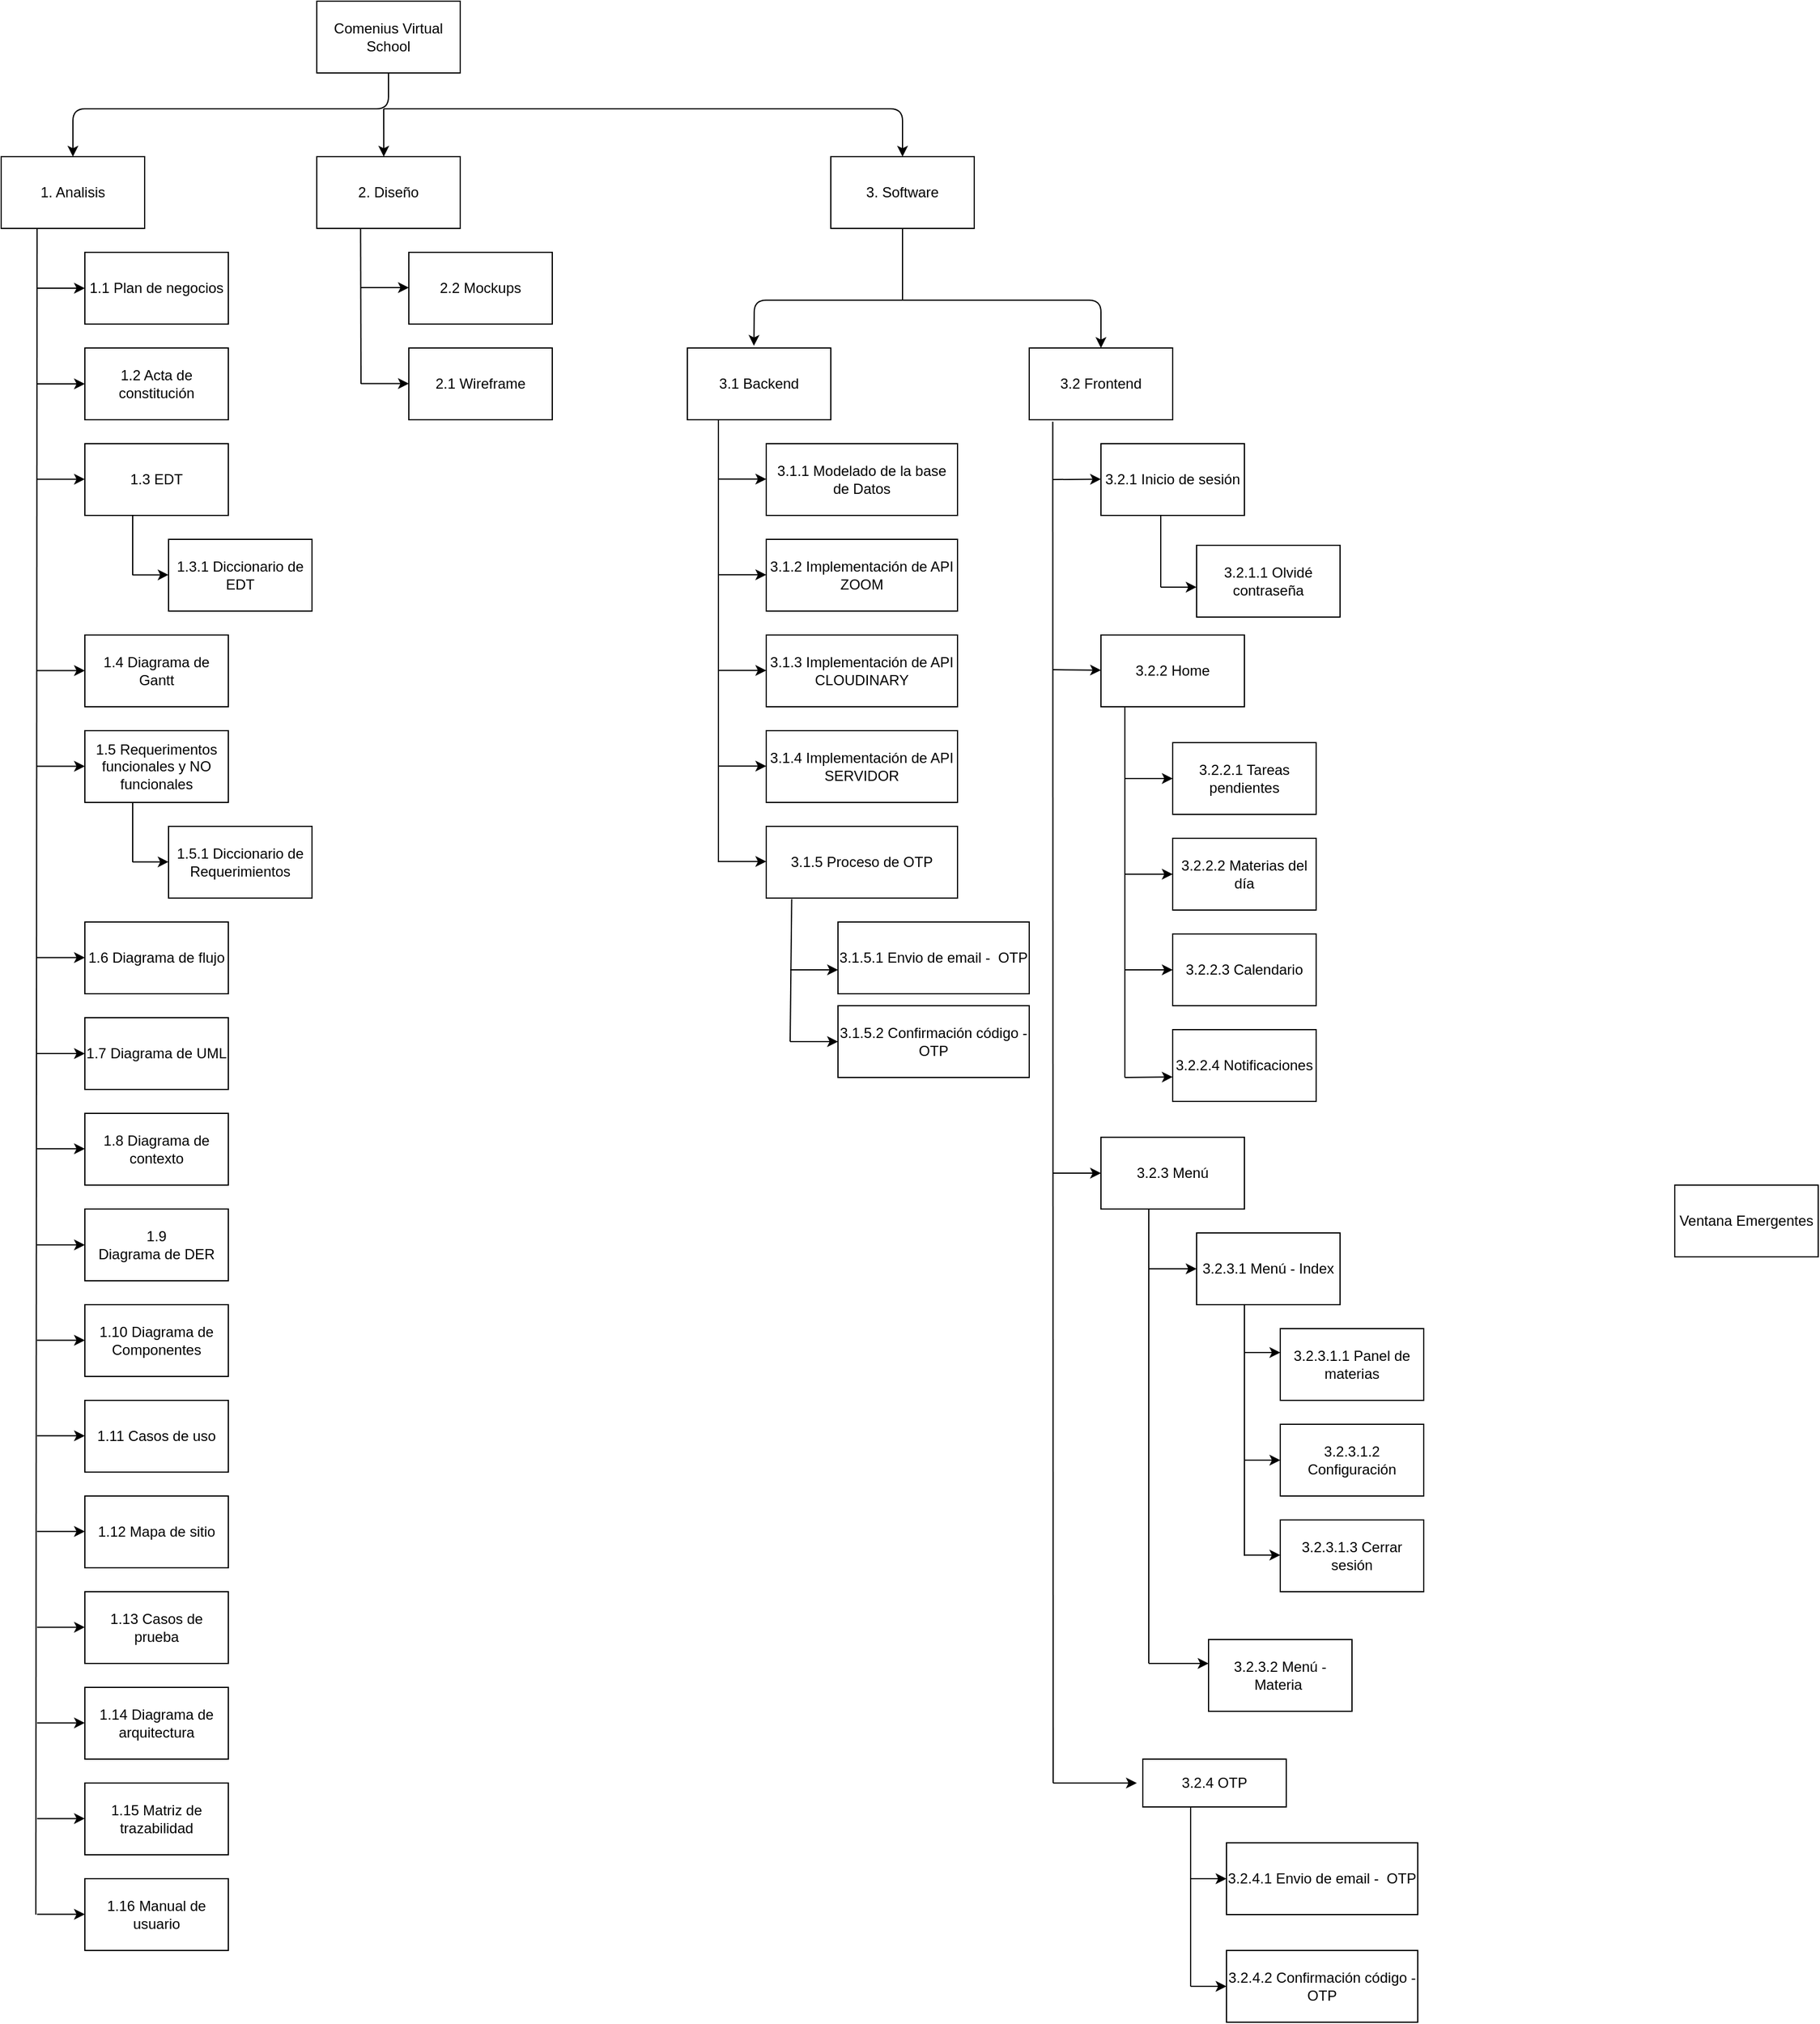 <mxfile>
    <diagram id="Lp3w5o72JyUQoClc5dEg" name="EDT">
        <mxGraphModel dx="2043" dy="860" grid="1" gridSize="10" guides="1" tooltips="1" connect="1" arrows="1" fold="1" page="1" pageScale="1" pageWidth="827" pageHeight="1169" math="0" shadow="0">
            <root>
                <mxCell id="0"/>
                <mxCell id="1" parent="0"/>
                <mxCell id="17" value="" style="edgeStyle=none;html=1;startArrow=none;startFill=0;endArrow=classic;endFill=1;exitX=0.5;exitY=1;exitDx=0;exitDy=0;" parent="1" source="2" edge="1">
                    <mxGeometry relative="1" as="geometry">
                        <mxPoint x="420" y="140" as="sourcePoint"/>
                        <mxPoint x="150" y="200" as="targetPoint"/>
                        <Array as="points">
                            <mxPoint x="414" y="160"/>
                            <mxPoint x="150" y="160"/>
                        </Array>
                    </mxGeometry>
                </mxCell>
                <mxCell id="2" value="Comenius Virtual School" style="rounded=0;whiteSpace=wrap;html=1;" parent="1" vertex="1">
                    <mxGeometry x="354" y="70" width="120" height="60" as="geometry"/>
                </mxCell>
                <mxCell id="10" style="edgeStyle=none;html=1;endArrow=none;endFill=0;" parent="1" source="3" edge="1">
                    <mxGeometry relative="1" as="geometry">
                        <mxPoint x="844" y="320" as="targetPoint"/>
                    </mxGeometry>
                </mxCell>
                <mxCell id="3" value="3. Software" style="rounded=0;whiteSpace=wrap;html=1;" parent="1" vertex="1">
                    <mxGeometry x="784" y="200" width="120" height="60" as="geometry"/>
                </mxCell>
                <mxCell id="8" value="3.1 Backend" style="rounded=0;whiteSpace=wrap;html=1;" parent="1" vertex="1">
                    <mxGeometry x="664" y="360" width="120" height="60" as="geometry"/>
                </mxCell>
                <mxCell id="9" value="3.2 Frontend" style="rounded=0;whiteSpace=wrap;html=1;" parent="1" vertex="1">
                    <mxGeometry x="950" y="360" width="120" height="60" as="geometry"/>
                </mxCell>
                <mxCell id="11" value="" style="endArrow=classic;html=1;endFill=1;startArrow=classic;startFill=1;exitX=0.464;exitY=-0.031;exitDx=0;exitDy=0;exitPerimeter=0;entryX=0.5;entryY=0;entryDx=0;entryDy=0;" parent="1" source="8" target="9" edge="1">
                    <mxGeometry width="50" height="50" relative="1" as="geometry">
                        <mxPoint x="750" y="360.0" as="sourcePoint"/>
                        <mxPoint x="1000" y="350" as="targetPoint"/>
                        <Array as="points">
                            <mxPoint x="720" y="320"/>
                            <mxPoint x="825" y="320"/>
                            <mxPoint x="1010" y="320"/>
                        </Array>
                    </mxGeometry>
                </mxCell>
                <mxCell id="20" value="" style="endArrow=classic;html=1;entryX=0.5;entryY=0;entryDx=0;entryDy=0;" parent="1" target="3" edge="1">
                    <mxGeometry width="50" height="50" relative="1" as="geometry">
                        <mxPoint x="410" y="160" as="sourcePoint"/>
                        <mxPoint x="750" y="200" as="targetPoint"/>
                        <Array as="points">
                            <mxPoint x="844" y="160"/>
                        </Array>
                    </mxGeometry>
                </mxCell>
                <mxCell id="22" value="1. Analisis" style="rounded=0;whiteSpace=wrap;html=1;" parent="1" vertex="1">
                    <mxGeometry x="90" y="200" width="120" height="60" as="geometry"/>
                </mxCell>
                <mxCell id="23" value="" style="endArrow=classic;html=1;entryX=0.467;entryY=0;entryDx=0;entryDy=0;entryPerimeter=0;" parent="1" target="24" edge="1">
                    <mxGeometry width="50" height="50" relative="1" as="geometry">
                        <mxPoint x="410" y="160" as="sourcePoint"/>
                        <mxPoint x="410" y="190" as="targetPoint"/>
                    </mxGeometry>
                </mxCell>
                <mxCell id="24" value="2. Diseño" style="rounded=0;whiteSpace=wrap;html=1;" parent="1" vertex="1">
                    <mxGeometry x="354" y="200" width="120" height="60" as="geometry"/>
                </mxCell>
                <mxCell id="25" value="1.1 Plan de negocios" style="rounded=0;whiteSpace=wrap;html=1;" parent="1" vertex="1">
                    <mxGeometry x="160" y="280" width="120" height="60" as="geometry"/>
                </mxCell>
                <mxCell id="27" value="1.2 Acta de constitución" style="rounded=0;whiteSpace=wrap;html=1;" parent="1" vertex="1">
                    <mxGeometry x="160" y="360" width="120" height="60" as="geometry"/>
                </mxCell>
                <mxCell id="28" value="1.3 EDT" style="rounded=0;whiteSpace=wrap;html=1;" parent="1" vertex="1">
                    <mxGeometry x="160" y="440" width="120" height="60" as="geometry"/>
                </mxCell>
                <mxCell id="29" value="1.3.1 Diccionario de EDT" style="rounded=0;whiteSpace=wrap;html=1;" parent="1" vertex="1">
                    <mxGeometry x="230" y="520" width="120" height="60" as="geometry"/>
                </mxCell>
                <mxCell id="30" value="1.4 Diagrama de Gantt" style="rounded=0;whiteSpace=wrap;html=1;" parent="1" vertex="1">
                    <mxGeometry x="160" y="600" width="120" height="60" as="geometry"/>
                </mxCell>
                <mxCell id="31" value="1.5 Requerimentos funcionales y NO funcionales" style="rounded=0;whiteSpace=wrap;html=1;" parent="1" vertex="1">
                    <mxGeometry x="160" y="680" width="120" height="60" as="geometry"/>
                </mxCell>
                <mxCell id="32" value="" style="endArrow=classic;html=1;entryX=0;entryY=0.5;entryDx=0;entryDy=0;" parent="1" target="25" edge="1">
                    <mxGeometry width="50" height="50" relative="1" as="geometry">
                        <mxPoint x="120" y="310" as="sourcePoint"/>
                        <mxPoint x="170" y="260" as="targetPoint"/>
                    </mxGeometry>
                </mxCell>
                <mxCell id="34" value="1.5.1 Diccionario de Requerimientos" style="rounded=0;whiteSpace=wrap;html=1;" parent="1" vertex="1">
                    <mxGeometry x="230" y="760" width="120" height="60" as="geometry"/>
                </mxCell>
                <mxCell id="35" value="" style="endArrow=none;html=1;" parent="1" edge="1">
                    <mxGeometry width="50" height="50" relative="1" as="geometry">
                        <mxPoint x="119" y="1670" as="sourcePoint"/>
                        <mxPoint x="120" y="260" as="targetPoint"/>
                    </mxGeometry>
                </mxCell>
                <mxCell id="36" value="2.1 Wireframe" style="rounded=0;whiteSpace=wrap;html=1;" parent="1" vertex="1">
                    <mxGeometry x="431" y="360" width="120" height="60" as="geometry"/>
                </mxCell>
                <mxCell id="37" value="" style="endArrow=classic;html=1;entryX=0;entryY=0.5;entryDx=0;entryDy=0;" parent="1" edge="1">
                    <mxGeometry width="50" height="50" relative="1" as="geometry">
                        <mxPoint x="120" y="390" as="sourcePoint"/>
                        <mxPoint x="160" y="390" as="targetPoint"/>
                    </mxGeometry>
                </mxCell>
                <mxCell id="38" value="" style="endArrow=classic;html=1;entryX=0;entryY=0.5;entryDx=0;entryDy=0;" parent="1" edge="1">
                    <mxGeometry width="50" height="50" relative="1" as="geometry">
                        <mxPoint x="120" y="469.74" as="sourcePoint"/>
                        <mxPoint x="160" y="469.74" as="targetPoint"/>
                    </mxGeometry>
                </mxCell>
                <mxCell id="39" value="" style="endArrow=none;html=1;" parent="1" edge="1">
                    <mxGeometry width="50" height="50" relative="1" as="geometry">
                        <mxPoint x="200" y="550" as="sourcePoint"/>
                        <mxPoint x="200" y="500" as="targetPoint"/>
                    </mxGeometry>
                </mxCell>
                <mxCell id="40" value="1.6 Diagrama de flujo" style="rounded=0;whiteSpace=wrap;html=1;" parent="1" vertex="1">
                    <mxGeometry x="160" y="840" width="120" height="60" as="geometry"/>
                </mxCell>
                <mxCell id="41" value="" style="endArrow=classic;html=1;" parent="1" edge="1">
                    <mxGeometry width="50" height="50" relative="1" as="geometry">
                        <mxPoint x="200" y="549.71" as="sourcePoint"/>
                        <mxPoint x="230" y="549.71" as="targetPoint"/>
                    </mxGeometry>
                </mxCell>
                <mxCell id="42" value="1.7 Diagrama de UML" style="rounded=0;whiteSpace=wrap;html=1;" parent="1" vertex="1">
                    <mxGeometry x="160" y="920" width="120" height="60" as="geometry"/>
                </mxCell>
                <mxCell id="43" value="1.8 Diagrama de contexto" style="rounded=0;whiteSpace=wrap;html=1;" parent="1" vertex="1">
                    <mxGeometry x="160" y="1000" width="120" height="60" as="geometry"/>
                </mxCell>
                <mxCell id="44" value="" style="endArrow=classic;html=1;entryX=0;entryY=0.5;entryDx=0;entryDy=0;" parent="1" edge="1">
                    <mxGeometry width="50" height="50" relative="1" as="geometry">
                        <mxPoint x="120" y="629.79" as="sourcePoint"/>
                        <mxPoint x="160" y="629.79" as="targetPoint"/>
                    </mxGeometry>
                </mxCell>
                <mxCell id="45" value="" style="endArrow=classic;html=1;entryX=0;entryY=0.5;entryDx=0;entryDy=0;" parent="1" edge="1">
                    <mxGeometry width="50" height="50" relative="1" as="geometry">
                        <mxPoint x="120" y="709.79" as="sourcePoint"/>
                        <mxPoint x="160" y="709.79" as="targetPoint"/>
                    </mxGeometry>
                </mxCell>
                <mxCell id="47" value="1.10 Diagrama de Componentes" style="rounded=0;whiteSpace=wrap;html=1;" parent="1" vertex="1">
                    <mxGeometry x="160" y="1160" width="120" height="60" as="geometry"/>
                </mxCell>
                <mxCell id="48" value="" style="endArrow=none;html=1;" parent="1" edge="1">
                    <mxGeometry width="50" height="50" relative="1" as="geometry">
                        <mxPoint x="200" y="790" as="sourcePoint"/>
                        <mxPoint x="200" y="740" as="targetPoint"/>
                    </mxGeometry>
                </mxCell>
                <mxCell id="49" value="" style="endArrow=classic;html=1;" parent="1" edge="1">
                    <mxGeometry width="50" height="50" relative="1" as="geometry">
                        <mxPoint x="200" y="789.71" as="sourcePoint"/>
                        <mxPoint x="230" y="789.71" as="targetPoint"/>
                    </mxGeometry>
                </mxCell>
                <mxCell id="50" value="1.11 Casos de uso" style="rounded=0;whiteSpace=wrap;html=1;" parent="1" vertex="1">
                    <mxGeometry x="160" y="1240" width="120" height="60" as="geometry"/>
                </mxCell>
                <mxCell id="52" value="2.2 Mockups" style="rounded=0;whiteSpace=wrap;html=1;" parent="1" vertex="1">
                    <mxGeometry x="431" y="280" width="120" height="60" as="geometry"/>
                </mxCell>
                <mxCell id="53" value="1.12 Mapa de sitio" style="rounded=0;whiteSpace=wrap;html=1;" parent="1" vertex="1">
                    <mxGeometry x="160" y="1320" width="120" height="60" as="geometry"/>
                </mxCell>
                <mxCell id="55" value="1.13 Casos de prueba" style="rounded=0;whiteSpace=wrap;html=1;" parent="1" vertex="1">
                    <mxGeometry x="160" y="1400" width="120" height="60" as="geometry"/>
                </mxCell>
                <mxCell id="56" value="" style="endArrow=classic;html=1;entryX=0;entryY=0.5;entryDx=0;entryDy=0;" parent="1" edge="1">
                    <mxGeometry width="50" height="50" relative="1" as="geometry">
                        <mxPoint x="120" y="869.8" as="sourcePoint"/>
                        <mxPoint x="160" y="869.8" as="targetPoint"/>
                    </mxGeometry>
                </mxCell>
                <mxCell id="57" value="1.14 Diagrama de arquitectura" style="rounded=0;whiteSpace=wrap;html=1;" parent="1" vertex="1">
                    <mxGeometry x="160" y="1480" width="120" height="60" as="geometry"/>
                </mxCell>
                <mxCell id="59" value="1.15 Matriz de trazabilidad" style="rounded=0;whiteSpace=wrap;html=1;" parent="1" vertex="1">
                    <mxGeometry x="160" y="1560" width="120" height="60" as="geometry"/>
                </mxCell>
                <mxCell id="60" value="" style="endArrow=classic;html=1;entryX=0;entryY=0.5;entryDx=0;entryDy=0;" parent="1" edge="1">
                    <mxGeometry width="50" height="50" relative="1" as="geometry">
                        <mxPoint x="120.0" y="950" as="sourcePoint"/>
                        <mxPoint x="160" y="950" as="targetPoint"/>
                    </mxGeometry>
                </mxCell>
                <mxCell id="61" value="" style="endArrow=classic;html=1;entryX=0;entryY=0.5;entryDx=0;entryDy=0;" parent="1" edge="1">
                    <mxGeometry width="50" height="50" relative="1" as="geometry">
                        <mxPoint x="120.0" y="1029.63" as="sourcePoint"/>
                        <mxPoint x="160" y="1029.63" as="targetPoint"/>
                    </mxGeometry>
                </mxCell>
                <mxCell id="62" value="" style="endArrow=classic;html=1;entryX=0;entryY=0.5;entryDx=0;entryDy=0;" parent="1" edge="1">
                    <mxGeometry width="50" height="50" relative="1" as="geometry">
                        <mxPoint x="120.0" y="1110" as="sourcePoint"/>
                        <mxPoint x="160" y="1110" as="targetPoint"/>
                    </mxGeometry>
                </mxCell>
                <mxCell id="63" value="" style="endArrow=classic;html=1;entryX=0;entryY=0.5;entryDx=0;entryDy=0;" parent="1" edge="1">
                    <mxGeometry width="50" height="50" relative="1" as="geometry">
                        <mxPoint x="120.0" y="1189.75" as="sourcePoint"/>
                        <mxPoint x="160" y="1189.75" as="targetPoint"/>
                    </mxGeometry>
                </mxCell>
                <mxCell id="64" value="" style="endArrow=classic;html=1;entryX=0;entryY=0.5;entryDx=0;entryDy=0;" parent="1" edge="1">
                    <mxGeometry width="50" height="50" relative="1" as="geometry">
                        <mxPoint x="120.0" y="1269.66" as="sourcePoint"/>
                        <mxPoint x="160.0" y="1269.66" as="targetPoint"/>
                    </mxGeometry>
                </mxCell>
                <mxCell id="65" value="" style="endArrow=classic;html=1;entryX=0;entryY=0.5;entryDx=0;entryDy=0;" parent="1" edge="1">
                    <mxGeometry width="50" height="50" relative="1" as="geometry">
                        <mxPoint x="120.0" y="1349.66" as="sourcePoint"/>
                        <mxPoint x="160.0" y="1349.66" as="targetPoint"/>
                    </mxGeometry>
                </mxCell>
                <mxCell id="fGtYzaSFBDqaNsqAbOAZ-65" value="1.9 &lt;br&gt;Diagrama de DER" style="rounded=0;whiteSpace=wrap;html=1;" parent="1" vertex="1">
                    <mxGeometry x="160" y="1080" width="120" height="60" as="geometry"/>
                </mxCell>
                <mxCell id="fGtYzaSFBDqaNsqAbOAZ-66" value="1.16 Manual de usuario" style="rounded=0;whiteSpace=wrap;html=1;" parent="1" vertex="1">
                    <mxGeometry x="160" y="1640" width="120" height="60" as="geometry"/>
                </mxCell>
                <mxCell id="68" value="" style="endArrow=classic;html=1;entryX=0;entryY=0.5;entryDx=0;entryDy=0;" parent="1" edge="1">
                    <mxGeometry width="50" height="50" relative="1" as="geometry">
                        <mxPoint x="120.0" y="1429.71" as="sourcePoint"/>
                        <mxPoint x="160.0" y="1429.71" as="targetPoint"/>
                    </mxGeometry>
                </mxCell>
                <mxCell id="69" value="" style="endArrow=classic;html=1;entryX=0;entryY=0.5;entryDx=0;entryDy=0;" parent="1" edge="1">
                    <mxGeometry width="50" height="50" relative="1" as="geometry">
                        <mxPoint x="120.0" y="1509.71" as="sourcePoint"/>
                        <mxPoint x="160.0" y="1509.71" as="targetPoint"/>
                    </mxGeometry>
                </mxCell>
                <mxCell id="70" value="" style="endArrow=classic;html=1;entryX=0;entryY=0.5;entryDx=0;entryDy=0;" parent="1" edge="1">
                    <mxGeometry width="50" height="50" relative="1" as="geometry">
                        <mxPoint x="120.0" y="1589.71" as="sourcePoint"/>
                        <mxPoint x="160.0" y="1589.71" as="targetPoint"/>
                    </mxGeometry>
                </mxCell>
                <mxCell id="71" value="" style="endArrow=classic;html=1;entryX=0;entryY=0.5;entryDx=0;entryDy=0;" parent="1" edge="1">
                    <mxGeometry width="50" height="50" relative="1" as="geometry">
                        <mxPoint x="120.0" y="1669.76" as="sourcePoint"/>
                        <mxPoint x="160.0" y="1669.76" as="targetPoint"/>
                    </mxGeometry>
                </mxCell>
                <mxCell id="75" value="" style="endArrow=classic;html=1;entryX=0;entryY=0.5;entryDx=0;entryDy=0;" parent="1" edge="1">
                    <mxGeometry width="50" height="50" relative="1" as="geometry">
                        <mxPoint x="391" y="309.5" as="sourcePoint"/>
                        <mxPoint x="431" y="309.5" as="targetPoint"/>
                    </mxGeometry>
                </mxCell>
                <mxCell id="76" value="" style="endArrow=classic;html=1;entryX=0;entryY=0.5;entryDx=0;entryDy=0;" parent="1" edge="1">
                    <mxGeometry width="50" height="50" relative="1" as="geometry">
                        <mxPoint x="391" y="389.76" as="sourcePoint"/>
                        <mxPoint x="431" y="389.76" as="targetPoint"/>
                    </mxGeometry>
                </mxCell>
                <mxCell id="78" value="" style="endArrow=none;html=1;entryX=0.297;entryY=1;entryDx=0;entryDy=0;entryPerimeter=0;" parent="1" edge="1">
                    <mxGeometry width="50" height="50" relative="1" as="geometry">
                        <mxPoint x="391" y="390" as="sourcePoint"/>
                        <mxPoint x="390.64" y="260.0" as="targetPoint"/>
                    </mxGeometry>
                </mxCell>
                <mxCell id="fGtYzaSFBDqaNsqAbOAZ-78" value="3.1.1 Modelado de la base de Datos" style="rounded=0;whiteSpace=wrap;html=1;" parent="1" vertex="1">
                    <mxGeometry x="730" y="440" width="160" height="60" as="geometry"/>
                </mxCell>
                <mxCell id="fGtYzaSFBDqaNsqAbOAZ-79" value="3.1.2 Implementación de API ZOOM" style="rounded=0;whiteSpace=wrap;html=1;" parent="1" vertex="1">
                    <mxGeometry x="730" y="520" width="160" height="60" as="geometry"/>
                </mxCell>
                <mxCell id="fGtYzaSFBDqaNsqAbOAZ-80" value="3.1.3 Implementación de API CLOUDINARY" style="rounded=0;whiteSpace=wrap;html=1;" parent="1" vertex="1">
                    <mxGeometry x="730" y="600" width="160" height="60" as="geometry"/>
                </mxCell>
                <mxCell id="fGtYzaSFBDqaNsqAbOAZ-82" value="3.1.4 Implementación de API SERVIDOR" style="rounded=0;whiteSpace=wrap;html=1;" parent="1" vertex="1">
                    <mxGeometry x="730" y="680" width="160" height="60" as="geometry"/>
                </mxCell>
                <mxCell id="80" value="" style="endArrow=none;html=1;" parent="1" edge="1">
                    <mxGeometry width="50" height="50" relative="1" as="geometry">
                        <mxPoint x="690" y="790" as="sourcePoint"/>
                        <mxPoint x="690" y="420" as="targetPoint"/>
                    </mxGeometry>
                </mxCell>
                <mxCell id="81" value="" style="endArrow=classic;html=1;entryX=0;entryY=0.5;entryDx=0;entryDy=0;" parent="1" edge="1">
                    <mxGeometry width="50" height="50" relative="1" as="geometry">
                        <mxPoint x="690" y="469.64" as="sourcePoint"/>
                        <mxPoint x="730" y="469.64" as="targetPoint"/>
                    </mxGeometry>
                </mxCell>
                <mxCell id="82" value="" style="endArrow=classic;html=1;entryX=0;entryY=0.5;entryDx=0;entryDy=0;" parent="1" edge="1">
                    <mxGeometry width="50" height="50" relative="1" as="geometry">
                        <mxPoint x="690.0" y="549.64" as="sourcePoint"/>
                        <mxPoint x="730.0" y="549.64" as="targetPoint"/>
                    </mxGeometry>
                </mxCell>
                <mxCell id="83" value="" style="endArrow=classic;html=1;entryX=0;entryY=0.5;entryDx=0;entryDy=0;" parent="1" edge="1">
                    <mxGeometry width="50" height="50" relative="1" as="geometry">
                        <mxPoint x="690.0" y="629.64" as="sourcePoint"/>
                        <mxPoint x="730.0" y="629.64" as="targetPoint"/>
                    </mxGeometry>
                </mxCell>
                <mxCell id="84" value="" style="endArrow=classic;html=1;entryX=0;entryY=0.5;entryDx=0;entryDy=0;" parent="1" edge="1">
                    <mxGeometry width="50" height="50" relative="1" as="geometry">
                        <mxPoint x="690.0" y="709.64" as="sourcePoint"/>
                        <mxPoint x="730.0" y="709.64" as="targetPoint"/>
                    </mxGeometry>
                </mxCell>
                <mxCell id="fGtYzaSFBDqaNsqAbOAZ-84" value="3.2.1 Inicio de sesión" style="rounded=0;whiteSpace=wrap;html=1;" parent="1" vertex="1">
                    <mxGeometry x="1010" y="440" width="120" height="60" as="geometry"/>
                </mxCell>
                <mxCell id="fGtYzaSFBDqaNsqAbOAZ-85" value="3.2.2 Home" style="rounded=0;whiteSpace=wrap;html=1;" parent="1" vertex="1">
                    <mxGeometry x="1010" y="600" width="120" height="60" as="geometry"/>
                </mxCell>
                <mxCell id="fGtYzaSFBDqaNsqAbOAZ-86" value="3.2.2.2 Materias del día" style="rounded=0;whiteSpace=wrap;html=1;" parent="1" vertex="1">
                    <mxGeometry x="1070" y="770" width="120" height="60" as="geometry"/>
                </mxCell>
                <mxCell id="86" value="3.2.2.4 Notificaciones" style="rounded=0;whiteSpace=wrap;html=1;" parent="1" vertex="1">
                    <mxGeometry x="1070" y="930" width="120" height="60" as="geometry"/>
                </mxCell>
                <mxCell id="88" style="edgeStyle=none;html=1;entryX=0;entryY=0.5;entryDx=0;entryDy=0;" parent="1" edge="1">
                    <mxGeometry relative="1" as="geometry">
                        <mxPoint x="1010.0" y="469.71" as="targetPoint"/>
                        <mxPoint x="970" y="470" as="sourcePoint"/>
                    </mxGeometry>
                </mxCell>
                <mxCell id="fGtYzaSFBDqaNsqAbOAZ-93" value="3.2.3.1.2 Configuración" style="rounded=0;whiteSpace=wrap;html=1;" parent="1" vertex="1">
                    <mxGeometry x="1160" y="1260" width="120" height="60" as="geometry"/>
                </mxCell>
                <mxCell id="95" value="3.2.4 OTP" style="rounded=0;whiteSpace=wrap;html=1;fillColor=#FFFFFF;strokeColor=#000000;" parent="1" vertex="1">
                    <mxGeometry x="1045" y="1540" width="120" height="40" as="geometry"/>
                </mxCell>
                <mxCell id="jI5kdBMj14xnFrsowmvD-95" style="edgeStyle=none;html=1;entryX=0;entryY=0.5;entryDx=0;entryDy=0;" parent="1" edge="1">
                    <mxGeometry relative="1" as="geometry">
                        <mxPoint x="1010" y="629.41" as="targetPoint"/>
                        <mxPoint x="970" y="629" as="sourcePoint"/>
                    </mxGeometry>
                </mxCell>
                <mxCell id="96" value="Ventana Emergentes" style="rounded=0;whiteSpace=wrap;html=1;" parent="1" vertex="1">
                    <mxGeometry x="1490" y="1060" width="120" height="60" as="geometry"/>
                </mxCell>
                <mxCell id="97" value="&amp;nbsp;3.2.3 Menú&amp;nbsp;" style="rounded=0;whiteSpace=wrap;html=1;" parent="1" vertex="1">
                    <mxGeometry x="1010" y="1020" width="120" height="60" as="geometry"/>
                </mxCell>
                <mxCell id="100" value="3.2.3.1 Menú - Index" style="rounded=0;whiteSpace=wrap;html=1;" parent="1" vertex="1">
                    <mxGeometry x="1090" y="1100" width="120" height="60" as="geometry"/>
                </mxCell>
                <mxCell id="101" value="3.2.3.2 Menú - Materia&amp;nbsp;" style="rounded=0;whiteSpace=wrap;html=1;" parent="1" vertex="1">
                    <mxGeometry x="1100" y="1440" width="120" height="60" as="geometry"/>
                </mxCell>
                <mxCell id="102" value="" style="endArrow=none;html=1;" parent="1" edge="1">
                    <mxGeometry width="50" height="50" relative="1" as="geometry">
                        <mxPoint x="1050" y="1460" as="sourcePoint"/>
                        <mxPoint x="1050" y="1080" as="targetPoint"/>
                    </mxGeometry>
                </mxCell>
                <mxCell id="103" value="" style="endArrow=classic;html=1;" parent="1" target="100" edge="1">
                    <mxGeometry width="50" height="50" relative="1" as="geometry">
                        <mxPoint x="1050" y="1130" as="sourcePoint"/>
                        <mxPoint x="1110" y="1120" as="targetPoint"/>
                    </mxGeometry>
                </mxCell>
                <mxCell id="106" value="" style="endArrow=classic;html=1;" parent="1" edge="1">
                    <mxGeometry width="50" height="50" relative="1" as="geometry">
                        <mxPoint x="970" y="1560" as="sourcePoint"/>
                        <mxPoint x="1040" y="1560" as="targetPoint"/>
                    </mxGeometry>
                </mxCell>
                <mxCell id="108" value="3.2.3.1.3 Cerrar sesión" style="rounded=0;whiteSpace=wrap;html=1;" parent="1" vertex="1">
                    <mxGeometry x="1160" y="1340" width="120" height="60" as="geometry"/>
                </mxCell>
                <mxCell id="112" value="3.1.5 Proceso de OTP" style="rounded=0;whiteSpace=wrap;html=1;" vertex="1" parent="1">
                    <mxGeometry x="730" y="760" width="160" height="60" as="geometry"/>
                </mxCell>
                <mxCell id="113" value="" style="endArrow=classic;html=1;entryX=0;entryY=0.5;entryDx=0;entryDy=0;" edge="1" parent="1">
                    <mxGeometry width="50" height="50" relative="1" as="geometry">
                        <mxPoint x="690.0" y="789.43" as="sourcePoint"/>
                        <mxPoint x="730.0" y="789.43" as="targetPoint"/>
                    </mxGeometry>
                </mxCell>
                <mxCell id="114" value="3.1.5.1 Envio de email -&amp;nbsp; OTP" style="rounded=0;whiteSpace=wrap;html=1;" vertex="1" parent="1">
                    <mxGeometry x="790" y="840" width="160" height="60" as="geometry"/>
                </mxCell>
                <mxCell id="115" value="3.1.5.2 Confirmación código - OTP" style="rounded=0;whiteSpace=wrap;html=1;" vertex="1" parent="1">
                    <mxGeometry x="790" y="910" width="160" height="60" as="geometry"/>
                </mxCell>
                <mxCell id="117" value="3.2.4.1 Envio de email -&amp;nbsp; OTP" style="rounded=0;whiteSpace=wrap;html=1;" vertex="1" parent="1">
                    <mxGeometry x="1115" y="1610" width="160" height="60" as="geometry"/>
                </mxCell>
                <mxCell id="118" value="3.2.4.2 Confirmación código - OTP" style="rounded=0;whiteSpace=wrap;html=1;" vertex="1" parent="1">
                    <mxGeometry x="1115" y="1700" width="160" height="60" as="geometry"/>
                </mxCell>
                <mxCell id="119" value="" style="endArrow=none;html=1;" edge="1" parent="1">
                    <mxGeometry width="50" height="50" relative="1" as="geometry">
                        <mxPoint x="1085" y="1730" as="sourcePoint"/>
                        <mxPoint x="1085" y="1580" as="targetPoint"/>
                    </mxGeometry>
                </mxCell>
                <mxCell id="120" value="" style="endArrow=classic;html=1;" edge="1" parent="1">
                    <mxGeometry width="50" height="50" relative="1" as="geometry">
                        <mxPoint x="1085" y="1640" as="sourcePoint"/>
                        <mxPoint x="1115" y="1640" as="targetPoint"/>
                    </mxGeometry>
                </mxCell>
                <mxCell id="121" value="" style="endArrow=classic;html=1;entryX=0;entryY=0.5;entryDx=0;entryDy=0;" edge="1" parent="1" target="118">
                    <mxGeometry width="50" height="50" relative="1" as="geometry">
                        <mxPoint x="1085" y="1730" as="sourcePoint"/>
                        <mxPoint x="1135" y="1700" as="targetPoint"/>
                    </mxGeometry>
                </mxCell>
                <mxCell id="122" value="" style="endArrow=none;html=1;entryX=0.133;entryY=1.014;entryDx=0;entryDy=0;entryPerimeter=0;" edge="1" parent="1" target="112">
                    <mxGeometry width="50" height="50" relative="1" as="geometry">
                        <mxPoint x="750" y="940" as="sourcePoint"/>
                        <mxPoint x="770" y="820" as="targetPoint"/>
                    </mxGeometry>
                </mxCell>
                <mxCell id="123" value="" style="endArrow=classic;html=1;entryX=0;entryY=0.5;entryDx=0;entryDy=0;" edge="1" parent="1" target="115">
                    <mxGeometry width="50" height="50" relative="1" as="geometry">
                        <mxPoint x="750" y="940" as="sourcePoint"/>
                        <mxPoint x="780" y="920" as="targetPoint"/>
                    </mxGeometry>
                </mxCell>
                <mxCell id="124" value="" style="endArrow=classic;html=1;" edge="1" parent="1">
                    <mxGeometry width="50" height="50" relative="1" as="geometry">
                        <mxPoint x="750" y="880" as="sourcePoint"/>
                        <mxPoint x="790" y="880" as="targetPoint"/>
                    </mxGeometry>
                </mxCell>
                <mxCell id="125" value="3.2.1.1 Olvidé contraseña" style="rounded=0;whiteSpace=wrap;html=1;" vertex="1" parent="1">
                    <mxGeometry x="1090" y="525" width="120" height="60" as="geometry"/>
                </mxCell>
                <mxCell id="126" value="3.2.2.3 Calendario" style="rounded=0;whiteSpace=wrap;html=1;" vertex="1" parent="1">
                    <mxGeometry x="1070" y="850" width="120" height="60" as="geometry"/>
                </mxCell>
                <mxCell id="127" value="3.2.2.1 Tareas pendientes" style="rounded=0;whiteSpace=wrap;html=1;" vertex="1" parent="1">
                    <mxGeometry x="1070" y="690" width="120" height="60" as="geometry"/>
                </mxCell>
                <mxCell id="128" value="3.2.3.1.1 Panel de materias" style="rounded=0;whiteSpace=wrap;html=1;" vertex="1" parent="1">
                    <mxGeometry x="1160" y="1180" width="120" height="60" as="geometry"/>
                </mxCell>
                <mxCell id="130" value="" style="endArrow=none;html=1;" edge="1" parent="1">
                    <mxGeometry width="50" height="50" relative="1" as="geometry">
                        <mxPoint x="1060" y="560" as="sourcePoint"/>
                        <mxPoint x="1060" y="500" as="targetPoint"/>
                    </mxGeometry>
                </mxCell>
                <mxCell id="131" value="" style="endArrow=classic;html=1;entryX=0;entryY=0.583;entryDx=0;entryDy=0;entryPerimeter=0;" edge="1" parent="1" target="125">
                    <mxGeometry width="50" height="50" relative="1" as="geometry">
                        <mxPoint x="1060" y="560" as="sourcePoint"/>
                        <mxPoint x="1130" y="530" as="targetPoint"/>
                    </mxGeometry>
                </mxCell>
                <mxCell id="133" value="" style="endArrow=none;html=1;" edge="1" parent="1">
                    <mxGeometry width="50" height="50" relative="1" as="geometry">
                        <mxPoint x="1030" y="970" as="sourcePoint"/>
                        <mxPoint x="1030" y="660" as="targetPoint"/>
                    </mxGeometry>
                </mxCell>
                <mxCell id="134" value="" style="endArrow=classic;html=1;entryX=0;entryY=0.5;entryDx=0;entryDy=0;" edge="1" parent="1" target="127">
                    <mxGeometry width="50" height="50" relative="1" as="geometry">
                        <mxPoint x="1030" y="720" as="sourcePoint"/>
                        <mxPoint x="1070" y="710" as="targetPoint"/>
                    </mxGeometry>
                </mxCell>
                <mxCell id="137" value="" style="endArrow=classic;html=1;entryX=0;entryY=0.5;entryDx=0;entryDy=0;" edge="1" parent="1" target="fGtYzaSFBDqaNsqAbOAZ-86">
                    <mxGeometry width="50" height="50" relative="1" as="geometry">
                        <mxPoint x="1030" y="800" as="sourcePoint"/>
                        <mxPoint x="1060" y="780" as="targetPoint"/>
                    </mxGeometry>
                </mxCell>
                <mxCell id="139" value="" style="endArrow=classic;html=1;entryX=0;entryY=0.5;entryDx=0;entryDy=0;" edge="1" parent="1" target="126">
                    <mxGeometry width="50" height="50" relative="1" as="geometry">
                        <mxPoint x="1030" y="880" as="sourcePoint"/>
                        <mxPoint x="1080" y="850" as="targetPoint"/>
                    </mxGeometry>
                </mxCell>
                <mxCell id="140" value="" style="endArrow=classic;html=1;entryX=0;entryY=0.66;entryDx=0;entryDy=0;entryPerimeter=0;" edge="1" parent="1" target="86">
                    <mxGeometry width="50" height="50" relative="1" as="geometry">
                        <mxPoint x="1030" y="970" as="sourcePoint"/>
                        <mxPoint x="1080" y="920" as="targetPoint"/>
                    </mxGeometry>
                </mxCell>
                <mxCell id="142" value="" style="endArrow=none;html=1;entryX=0.164;entryY=1.028;entryDx=0;entryDy=0;entryPerimeter=0;" edge="1" parent="1" target="9">
                    <mxGeometry width="50" height="50" relative="1" as="geometry">
                        <mxPoint x="970" y="1560" as="sourcePoint"/>
                        <mxPoint x="973" y="420" as="targetPoint"/>
                    </mxGeometry>
                </mxCell>
                <mxCell id="143" value="" style="endArrow=classic;html=1;" edge="1" parent="1">
                    <mxGeometry width="50" height="50" relative="1" as="geometry">
                        <mxPoint x="970" y="1050" as="sourcePoint"/>
                        <mxPoint x="1010" y="1050" as="targetPoint"/>
                    </mxGeometry>
                </mxCell>
                <mxCell id="144" value="" style="endArrow=none;html=1;" edge="1" parent="1">
                    <mxGeometry width="50" height="50" relative="1" as="geometry">
                        <mxPoint x="1130" y="1370" as="sourcePoint"/>
                        <mxPoint x="1130" y="1160" as="targetPoint"/>
                    </mxGeometry>
                </mxCell>
                <mxCell id="145" value="" style="endArrow=classic;html=1;" edge="1" parent="1">
                    <mxGeometry width="50" height="50" relative="1" as="geometry">
                        <mxPoint x="1130" y="1200" as="sourcePoint"/>
                        <mxPoint x="1160" y="1200" as="targetPoint"/>
                    </mxGeometry>
                </mxCell>
                <mxCell id="146" value="" style="endArrow=classic;html=1;" edge="1" parent="1">
                    <mxGeometry width="50" height="50" relative="1" as="geometry">
                        <mxPoint x="1130" y="1290" as="sourcePoint"/>
                        <mxPoint x="1160" y="1290" as="targetPoint"/>
                    </mxGeometry>
                </mxCell>
                <mxCell id="147" value="" style="endArrow=classic;html=1;" edge="1" parent="1">
                    <mxGeometry width="50" height="50" relative="1" as="geometry">
                        <mxPoint x="1130" y="1369.38" as="sourcePoint"/>
                        <mxPoint x="1160" y="1369.38" as="targetPoint"/>
                    </mxGeometry>
                </mxCell>
                <mxCell id="148" value="" style="endArrow=classic;html=1;" edge="1" parent="1">
                    <mxGeometry width="50" height="50" relative="1" as="geometry">
                        <mxPoint x="1050" y="1460" as="sourcePoint"/>
                        <mxPoint x="1100" y="1460" as="targetPoint"/>
                    </mxGeometry>
                </mxCell>
            </root>
        </mxGraphModel>
    </diagram>
    <diagram id="elTaS-bT8ZN1p7wkhr34" name="EDT 2">
        <mxGraphModel dx="799" dy="464" grid="1" gridSize="10" guides="1" tooltips="1" connect="1" arrows="1" fold="1" page="1" pageScale="1" pageWidth="827" pageHeight="1169" math="0" shadow="0">
            <root>
                <mxCell id="0"/>
                <mxCell id="1" parent="0"/>
                <mxCell id="4y-0hLYaMiK-uZygSFNw-1" value="" style="edgeStyle=none;html=1;startArrow=none;startFill=0;endArrow=classic;endFill=1;exitX=0.5;exitY=1;exitDx=0;exitDy=0;" parent="1" source="4y-0hLYaMiK-uZygSFNw-2" edge="1">
                    <mxGeometry relative="1" as="geometry">
                        <mxPoint x="420" y="140" as="sourcePoint"/>
                        <mxPoint x="150" y="200" as="targetPoint"/>
                        <Array as="points">
                            <mxPoint x="414" y="160"/>
                            <mxPoint x="150" y="160"/>
                        </Array>
                    </mxGeometry>
                </mxCell>
                <mxCell id="4y-0hLYaMiK-uZygSFNw-2" value="Comenius Virtual School" style="rounded=0;whiteSpace=wrap;html=1;" parent="1" vertex="1">
                    <mxGeometry x="354" y="70" width="120" height="60" as="geometry"/>
                </mxCell>
                <mxCell id="4y-0hLYaMiK-uZygSFNw-3" value="3. Software" style="rounded=0;whiteSpace=wrap;html=1;" parent="1" vertex="1">
                    <mxGeometry x="664" y="200" width="120" height="60" as="geometry"/>
                </mxCell>
                <mxCell id="4y-0hLYaMiK-uZygSFNw-4" value="" style="endArrow=classic;html=1;entryX=0.5;entryY=0;entryDx=0;entryDy=0;" parent="1" target="4y-0hLYaMiK-uZygSFNw-3" edge="1">
                    <mxGeometry width="50" height="50" relative="1" as="geometry">
                        <mxPoint x="410" y="160" as="sourcePoint"/>
                        <mxPoint x="630" y="200" as="targetPoint"/>
                        <Array as="points">
                            <mxPoint x="724" y="160"/>
                        </Array>
                    </mxGeometry>
                </mxCell>
                <mxCell id="4y-0hLYaMiK-uZygSFNw-5" value="1. Analisis" style="rounded=0;whiteSpace=wrap;html=1;" parent="1" vertex="1">
                    <mxGeometry x="90" y="200" width="120" height="60" as="geometry"/>
                </mxCell>
                <mxCell id="4y-0hLYaMiK-uZygSFNw-6" value="" style="endArrow=classic;html=1;" parent="1" target="4y-0hLYaMiK-uZygSFNw-7" edge="1">
                    <mxGeometry width="50" height="50" relative="1" as="geometry">
                        <mxPoint x="410" y="160" as="sourcePoint"/>
                        <mxPoint x="390" y="190" as="targetPoint"/>
                    </mxGeometry>
                </mxCell>
                <mxCell id="4y-0hLYaMiK-uZygSFNw-7" value="2. Diseño" style="rounded=0;whiteSpace=wrap;html=1;" parent="1" vertex="1">
                    <mxGeometry x="354" y="200" width="120" height="60" as="geometry"/>
                </mxCell>
            </root>
        </mxGraphModel>
    </diagram>
</mxfile>